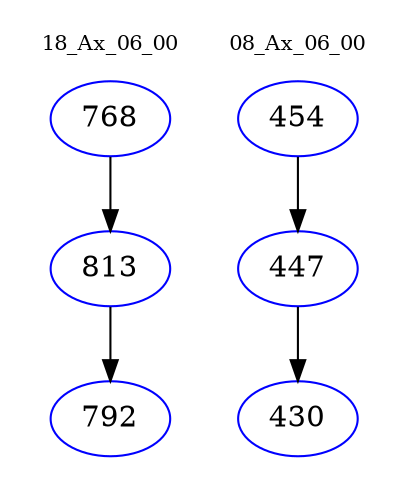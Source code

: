 digraph{
subgraph cluster_0 {
color = white
label = "18_Ax_06_00";
fontsize=10;
T0_768 [label="768", color="blue"]
T0_768 -> T0_813 [color="black"]
T0_813 [label="813", color="blue"]
T0_813 -> T0_792 [color="black"]
T0_792 [label="792", color="blue"]
}
subgraph cluster_1 {
color = white
label = "08_Ax_06_00";
fontsize=10;
T1_454 [label="454", color="blue"]
T1_454 -> T1_447 [color="black"]
T1_447 [label="447", color="blue"]
T1_447 -> T1_430 [color="black"]
T1_430 [label="430", color="blue"]
}
}
